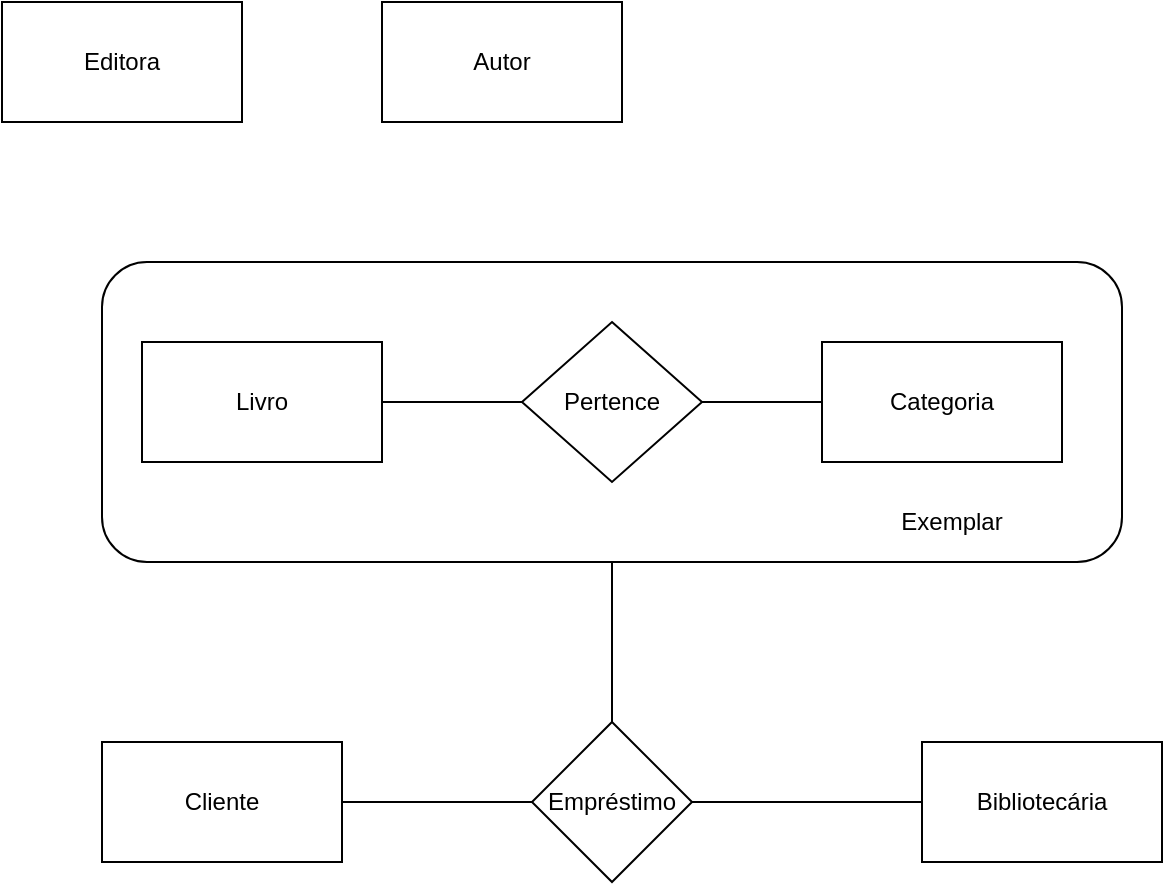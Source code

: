<mxfile version="14.5.4" type="github">
  <diagram id="R2lEEEUBdFMjLlhIrx00" name="Page-1">
    <mxGraphModel dx="1384" dy="709" grid="1" gridSize="10" guides="1" tooltips="1" connect="1" arrows="1" fold="1" page="1" pageScale="1" pageWidth="1654" pageHeight="2336" math="0" shadow="0" extFonts="Permanent Marker^https://fonts.googleapis.com/css?family=Permanent+Marker">
      <root>
        <mxCell id="0" />
        <mxCell id="1" parent="0" />
        <mxCell id="2pwC1bIrFhPfGvBrXzYw-6" value="" style="rounded=1;whiteSpace=wrap;html=1;" vertex="1" parent="1">
          <mxGeometry x="120" y="150" width="510" height="150" as="geometry" />
        </mxCell>
        <mxCell id="2pwC1bIrFhPfGvBrXzYw-1" value="Livro" style="rounded=0;whiteSpace=wrap;html=1;" vertex="1" parent="1">
          <mxGeometry x="140" y="190" width="120" height="60" as="geometry" />
        </mxCell>
        <mxCell id="2pwC1bIrFhPfGvBrXzYw-2" value="Editora" style="rounded=0;whiteSpace=wrap;html=1;" vertex="1" parent="1">
          <mxGeometry x="70" y="20" width="120" height="60" as="geometry" />
        </mxCell>
        <mxCell id="2pwC1bIrFhPfGvBrXzYw-3" value="Autor&lt;br&gt;" style="rounded=0;whiteSpace=wrap;html=1;" vertex="1" parent="1">
          <mxGeometry x="260" y="20" width="120" height="60" as="geometry" />
        </mxCell>
        <mxCell id="2pwC1bIrFhPfGvBrXzYw-4" value="Categoria" style="rounded=0;whiteSpace=wrap;html=1;" vertex="1" parent="1">
          <mxGeometry x="480" y="190" width="120" height="60" as="geometry" />
        </mxCell>
        <mxCell id="2pwC1bIrFhPfGvBrXzYw-5" value="Exemplar" style="text;html=1;strokeColor=none;fillColor=none;align=center;verticalAlign=middle;whiteSpace=wrap;rounded=0;" vertex="1" parent="1">
          <mxGeometry x="510" y="270" width="70" height="20" as="geometry" />
        </mxCell>
        <mxCell id="2pwC1bIrFhPfGvBrXzYw-8" value="Pertence" style="rhombus;whiteSpace=wrap;html=1;" vertex="1" parent="1">
          <mxGeometry x="330" y="180" width="90" height="80" as="geometry" />
        </mxCell>
        <mxCell id="2pwC1bIrFhPfGvBrXzYw-14" value="" style="endArrow=none;html=1;exitX=1;exitY=0.5;exitDx=0;exitDy=0;entryX=0;entryY=0.5;entryDx=0;entryDy=0;" edge="1" parent="1" source="2pwC1bIrFhPfGvBrXzYw-8" target="2pwC1bIrFhPfGvBrXzYw-4">
          <mxGeometry width="50" height="50" relative="1" as="geometry">
            <mxPoint x="480" y="290" as="sourcePoint" />
            <mxPoint x="530" y="240" as="targetPoint" />
          </mxGeometry>
        </mxCell>
        <mxCell id="2pwC1bIrFhPfGvBrXzYw-15" value="" style="endArrow=none;html=1;exitX=1;exitY=0.5;exitDx=0;exitDy=0;entryX=0;entryY=0.5;entryDx=0;entryDy=0;" edge="1" parent="1" source="2pwC1bIrFhPfGvBrXzYw-1" target="2pwC1bIrFhPfGvBrXzYw-8">
          <mxGeometry width="50" height="50" relative="1" as="geometry">
            <mxPoint x="480" y="290" as="sourcePoint" />
            <mxPoint x="530" y="240" as="targetPoint" />
          </mxGeometry>
        </mxCell>
        <mxCell id="2pwC1bIrFhPfGvBrXzYw-17" value="Empréstimo" style="rhombus;whiteSpace=wrap;html=1;" vertex="1" parent="1">
          <mxGeometry x="335" y="380" width="80" height="80" as="geometry" />
        </mxCell>
        <mxCell id="2pwC1bIrFhPfGvBrXzYw-18" value="" style="endArrow=none;html=1;entryX=0.5;entryY=1;entryDx=0;entryDy=0;exitX=0.5;exitY=0;exitDx=0;exitDy=0;" edge="1" parent="1" source="2pwC1bIrFhPfGvBrXzYw-17" target="2pwC1bIrFhPfGvBrXzYw-6">
          <mxGeometry width="50" height="50" relative="1" as="geometry">
            <mxPoint x="470" y="400" as="sourcePoint" />
            <mxPoint x="520" y="350" as="targetPoint" />
          </mxGeometry>
        </mxCell>
        <mxCell id="2pwC1bIrFhPfGvBrXzYw-19" value="Bibliotecária" style="rounded=0;whiteSpace=wrap;html=1;" vertex="1" parent="1">
          <mxGeometry x="530" y="390" width="120" height="60" as="geometry" />
        </mxCell>
        <mxCell id="2pwC1bIrFhPfGvBrXzYw-20" value="Cliente" style="rounded=0;whiteSpace=wrap;html=1;" vertex="1" parent="1">
          <mxGeometry x="120" y="390" width="120" height="60" as="geometry" />
        </mxCell>
        <mxCell id="2pwC1bIrFhPfGvBrXzYw-21" value="" style="endArrow=none;html=1;exitX=1;exitY=0.5;exitDx=0;exitDy=0;entryX=0;entryY=0.5;entryDx=0;entryDy=0;" edge="1" parent="1" source="2pwC1bIrFhPfGvBrXzYw-17" target="2pwC1bIrFhPfGvBrXzYw-19">
          <mxGeometry width="50" height="50" relative="1" as="geometry">
            <mxPoint x="470" y="400" as="sourcePoint" />
            <mxPoint x="520" y="350" as="targetPoint" />
          </mxGeometry>
        </mxCell>
        <mxCell id="2pwC1bIrFhPfGvBrXzYw-22" value="" style="endArrow=none;html=1;exitX=1;exitY=0.5;exitDx=0;exitDy=0;" edge="1" parent="1" source="2pwC1bIrFhPfGvBrXzYw-20" target="2pwC1bIrFhPfGvBrXzYw-17">
          <mxGeometry width="50" height="50" relative="1" as="geometry">
            <mxPoint x="470" y="400" as="sourcePoint" />
            <mxPoint x="520" y="350" as="targetPoint" />
          </mxGeometry>
        </mxCell>
      </root>
    </mxGraphModel>
  </diagram>
</mxfile>
